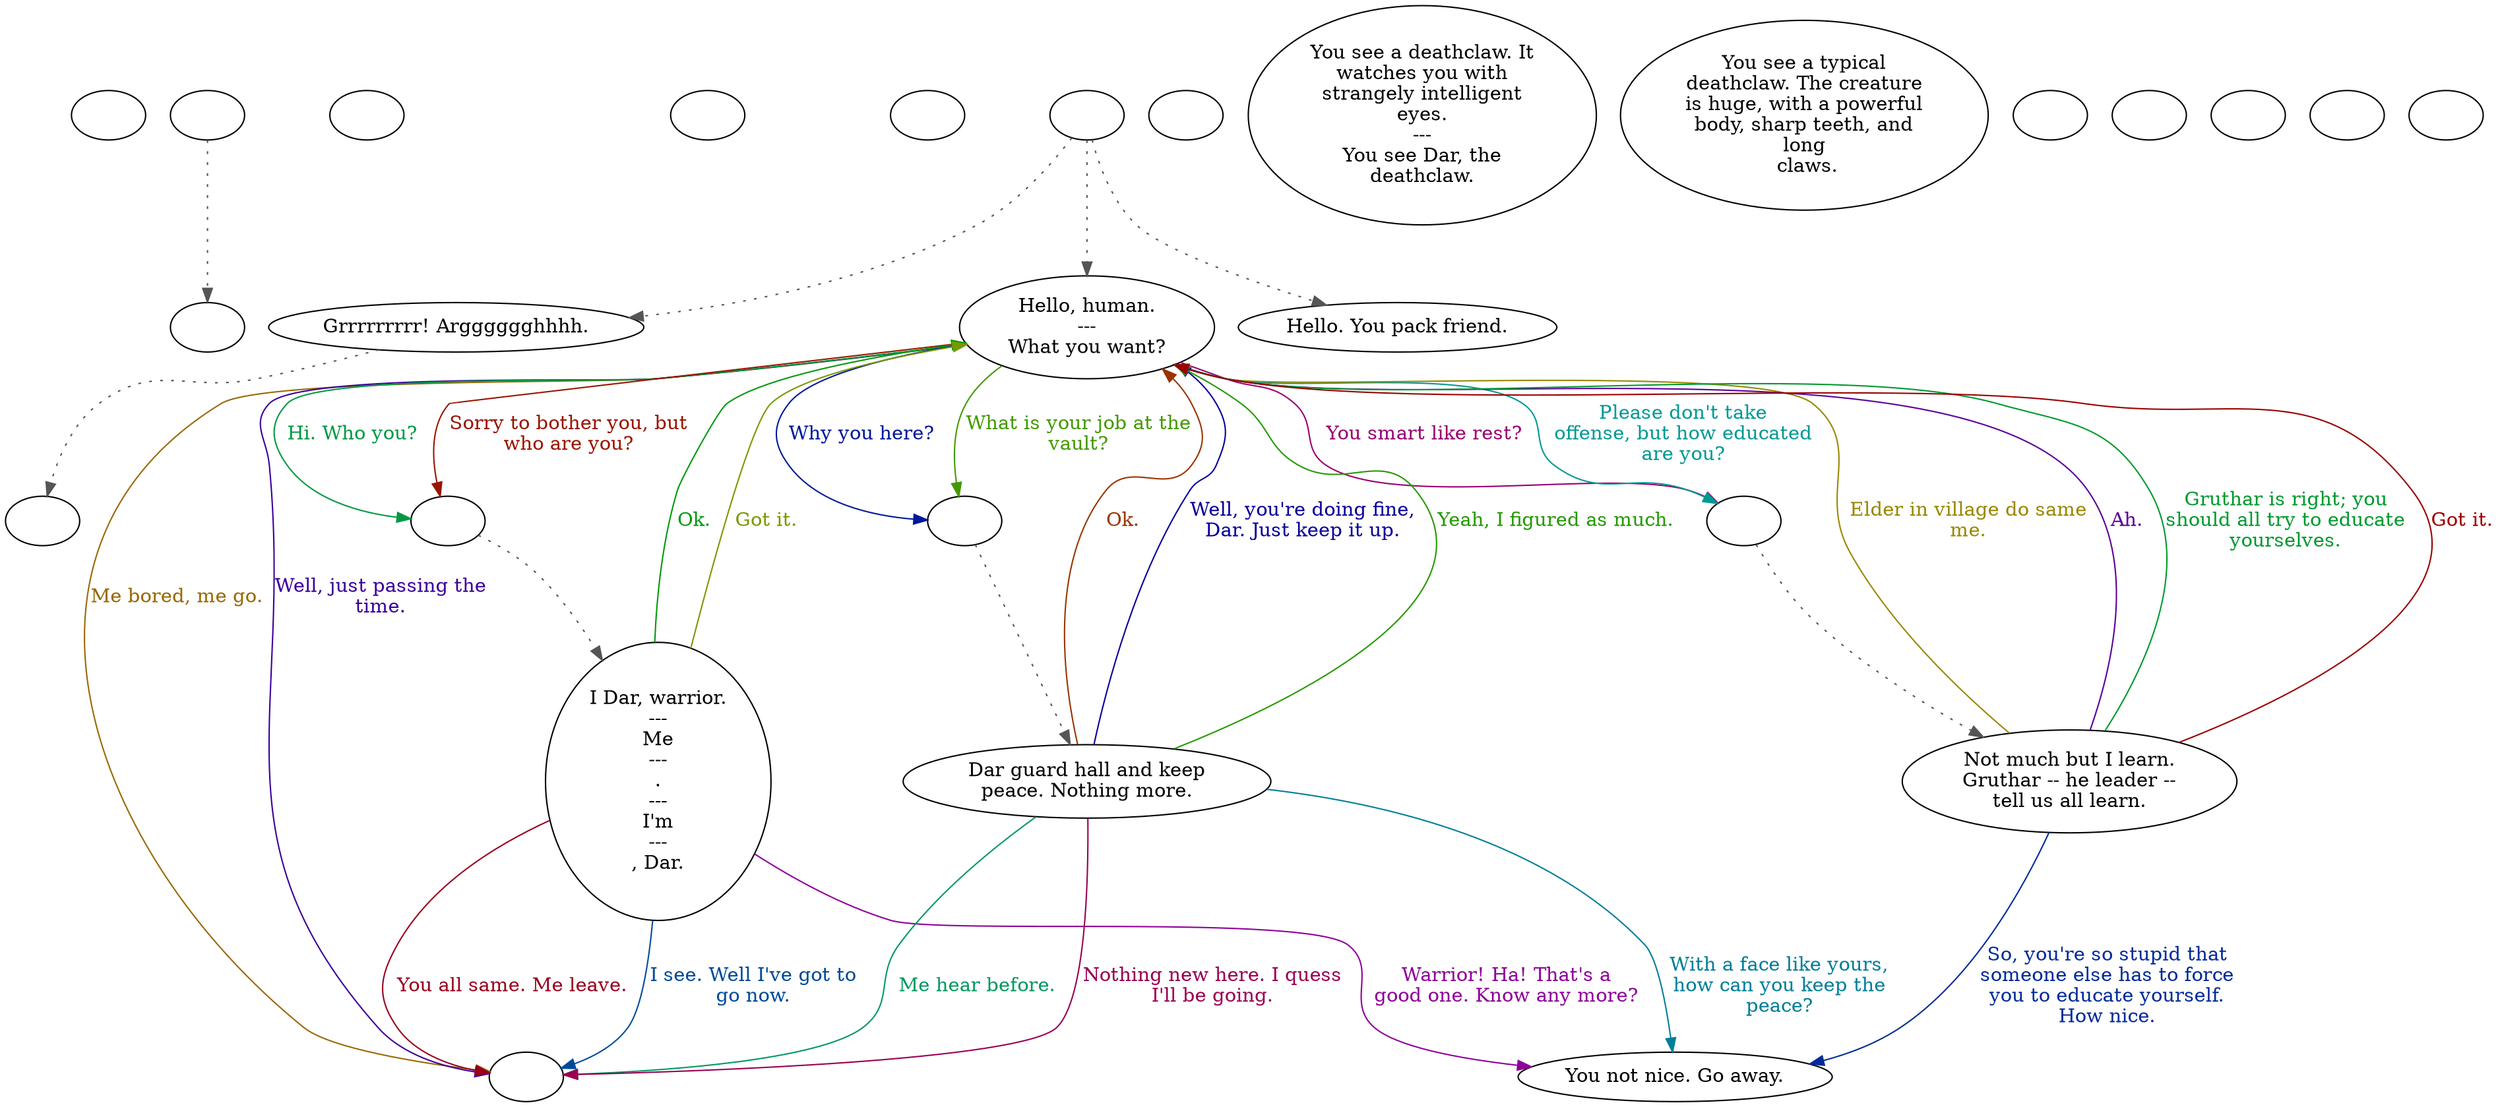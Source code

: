digraph ocdar {
  "checkPartyMembersNearDoor" [style=filled       fillcolor="#FFFFFF"       color="#000000"]
  "checkPartyMembersNearDoor" [label=""]
  "old_pickup_p_proc" [style=filled       fillcolor="#FFFFFF"       color="#000000"]
  "old_pickup_p_proc" [label=""]
  "pickup_p_proc" [style=filled       fillcolor="#FFFFFF"       color="#000000"]
  "pickup_p_proc" -> "old_pickup_p_proc" [style=dotted color="#555555"]
  "pickup_p_proc" [label=""]
  "getTimeBit" [style=filled       fillcolor="#FFFFFF"       color="#000000"]
  "getTimeBit" [label=""]
  "start" [style=filled       fillcolor="#FFFFFF"       color="#000000"]
  "start" [label=""]
  "critter_p_proc" [style=filled       fillcolor="#FFFFFF"       color="#000000"]
  "critter_p_proc" [label=""]
  "talk_p_proc" [style=filled       fillcolor="#FFFFFF"       color="#000000"]
  "talk_p_proc" -> "Node007" [style=dotted color="#555555"]
  "talk_p_proc" -> "Node001" [style=dotted color="#555555"]
  "talk_p_proc" -> "Node006" [style=dotted color="#555555"]
  "talk_p_proc" [label=""]
  "destroy_p_proc" [style=filled       fillcolor="#FFFFFF"       color="#000000"]
  "destroy_p_proc" [label=""]
  "look_at_p_proc" [style=filled       fillcolor="#FFFFFF"       color="#000000"]
  "look_at_p_proc" [label="You see a deathclaw. It\nwatches you with\nstrangely intelligent\neyes.\n---\nYou see Dar, the\ndeathclaw."]
  "description_p_proc" [style=filled       fillcolor="#FFFFFF"       color="#000000"]
  "description_p_proc" [label="You see a typical\ndeathclaw. The creature\nis huge, with a powerful\nbody, sharp teeth, and\nlong\n claws."]
  "use_skill_on_p_proc" [style=filled       fillcolor="#FFFFFF"       color="#000000"]
  "use_skill_on_p_proc" [label=""]
  "damage_p_proc" [style=filled       fillcolor="#FFFFFF"       color="#000000"]
  "damage_p_proc" [label=""]
  "map_enter_p_proc" [style=filled       fillcolor="#FFFFFF"       color="#000000"]
  "map_enter_p_proc" [label=""]
  "push_p_proc" [style=filled       fillcolor="#FFFFFF"       color="#000000"]
  "push_p_proc" [label=""]
  "timed_event_p_proc" [style=filled       fillcolor="#FFFFFF"       color="#000000"]
  "timed_event_p_proc" [label=""]
  "Node998" [style=filled       fillcolor="#FFFFFF"       color="#000000"]
  "Node998" [label=""]
  "Node999" [style=filled       fillcolor="#FFFFFF"       color="#000000"]
  "Node999" [label=""]
  "Node001" [style=filled       fillcolor="#FFFFFF"       color="#000000"]
  "Node001" [label="Hello, human.\n---\nWhat you want?"]
  "Node001" -> "Node002a" [label="Hi. Who you?" color="#009941" fontcolor="#009941"]
  "Node001" -> "Node002a" [label="Sorry to bother you, but\nwho are you?" color="#991500" fontcolor="#991500"]
  "Node001" -> "Node003a" [label="Why you here?" color="#001899" fontcolor="#001899"]
  "Node001" -> "Node003a" [label="What is your job at the\nvault?" color="#449900" fontcolor="#449900"]
  "Node001" -> "Node005a" [label="You smart like rest?" color="#990071" fontcolor="#990071"]
  "Node001" -> "Node005a" [label="Please don't take\noffense, but how educated\nare you?" color="#009994" fontcolor="#009994"]
  "Node001" -> "Node999" [label="Me bored, me go." color="#996800" fontcolor="#996800"]
  "Node001" -> "Node999" [label="Well, just passing the\ntime." color="#3B0099" fontcolor="#3B0099"]
  "Node002" [style=filled       fillcolor="#FFFFFF"       color="#000000"]
  "Node002" [label="I Dar, warrior.\n---\nMe\n---\n.\n---\nI'm\n---\n, Dar."]
  "Node002" -> "Node001" [label="Ok." color="#00990E" fontcolor="#00990E"]
  "Node002" -> "Node999" [label="You all same. Me leave." color="#99001E" fontcolor="#99001E"]
  "Node002" -> "Node999" [label="I see. Well I've got to\ngo now." color="#004B99" fontcolor="#004B99"]
  "Node002" -> "Node001" [label="Got it." color="#789900" fontcolor="#789900"]
  "Node002" -> "Node004" [label="Warrior! Ha! That's a\ngood one. Know any more?" color="#8E0099" fontcolor="#8E0099"]
  "Node003" [style=filled       fillcolor="#FFFFFF"       color="#000000"]
  "Node003" [label="Dar guard hall and keep\npeace. Nothing more."]
  "Node003" -> "Node999" [label="Me hear before." color="#009961" fontcolor="#009961"]
  "Node003" -> "Node001" [label="Ok." color="#993400" fontcolor="#993400"]
  "Node003" -> "Node001" [label="Well, you're doing fine,\nDar. Just keep it up." color="#080099" fontcolor="#080099"]
  "Node003" -> "Node001" [label="Yeah, I figured as much." color="#259900" fontcolor="#259900"]
  "Node003" -> "Node999" [label="Nothing new here. I quess\nI'll be going." color="#990052" fontcolor="#990052"]
  "Node003" -> "Node004" [label="With a face like yours,\nhow can you keep the\npeace?" color="#007E99" fontcolor="#007E99"]
  "Node004" [style=filled       fillcolor="#FFFFFF"       color="#000000"]
  "Node004" [label="You not nice. Go away."]
  "Node005" [style=filled       fillcolor="#FFFFFF"       color="#000000"]
  "Node005" [label="Not much but I learn.\nGruthar -- he leader --\ntell us all learn."]
  "Node005" -> "Node001" [label="Elder in village do same\nme." color="#998700" fontcolor="#998700"]
  "Node005" -> "Node001" [label="Ah." color="#5B0099" fontcolor="#5B0099"]
  "Node005" -> "Node001" [label="Gruthar is right; you\nshould all try to educate\nyourselves." color="#00992E" fontcolor="#00992E"]
  "Node005" -> "Node001" [label="Got it." color="#990100" fontcolor="#990100"]
  "Node005" -> "Node004" [label="So, you're so stupid that\nsomeone else has to force\nyou to educate yourself.\nHow nice." color="#002B99" fontcolor="#002B99"]
  "Node006" [style=filled       fillcolor="#FFFFFF"       color="#000000"]
  "Node006" [label="Hello. You pack friend."]
  "Node007" [style=filled       fillcolor="#FFFFFF"       color="#000000"]
  "Node007" -> "Node998" [style=dotted color="#555555"]
  "Node007" [label="Grrrrrrrrr! Argggggghhhh."]
  "Node002a" [style=filled       fillcolor="#FFFFFF"       color="#000000"]
  "Node002a" -> "Node002" [style=dotted color="#555555"]
  "Node002a" [label=""]
  "Node003a" [style=filled       fillcolor="#FFFFFF"       color="#000000"]
  "Node003a" -> "Node003" [style=dotted color="#555555"]
  "Node003a" [label=""]
  "Node005a" [style=filled       fillcolor="#FFFFFF"       color="#000000"]
  "Node005a" -> "Node005" [style=dotted color="#555555"]
  "Node005a" [label=""]
}